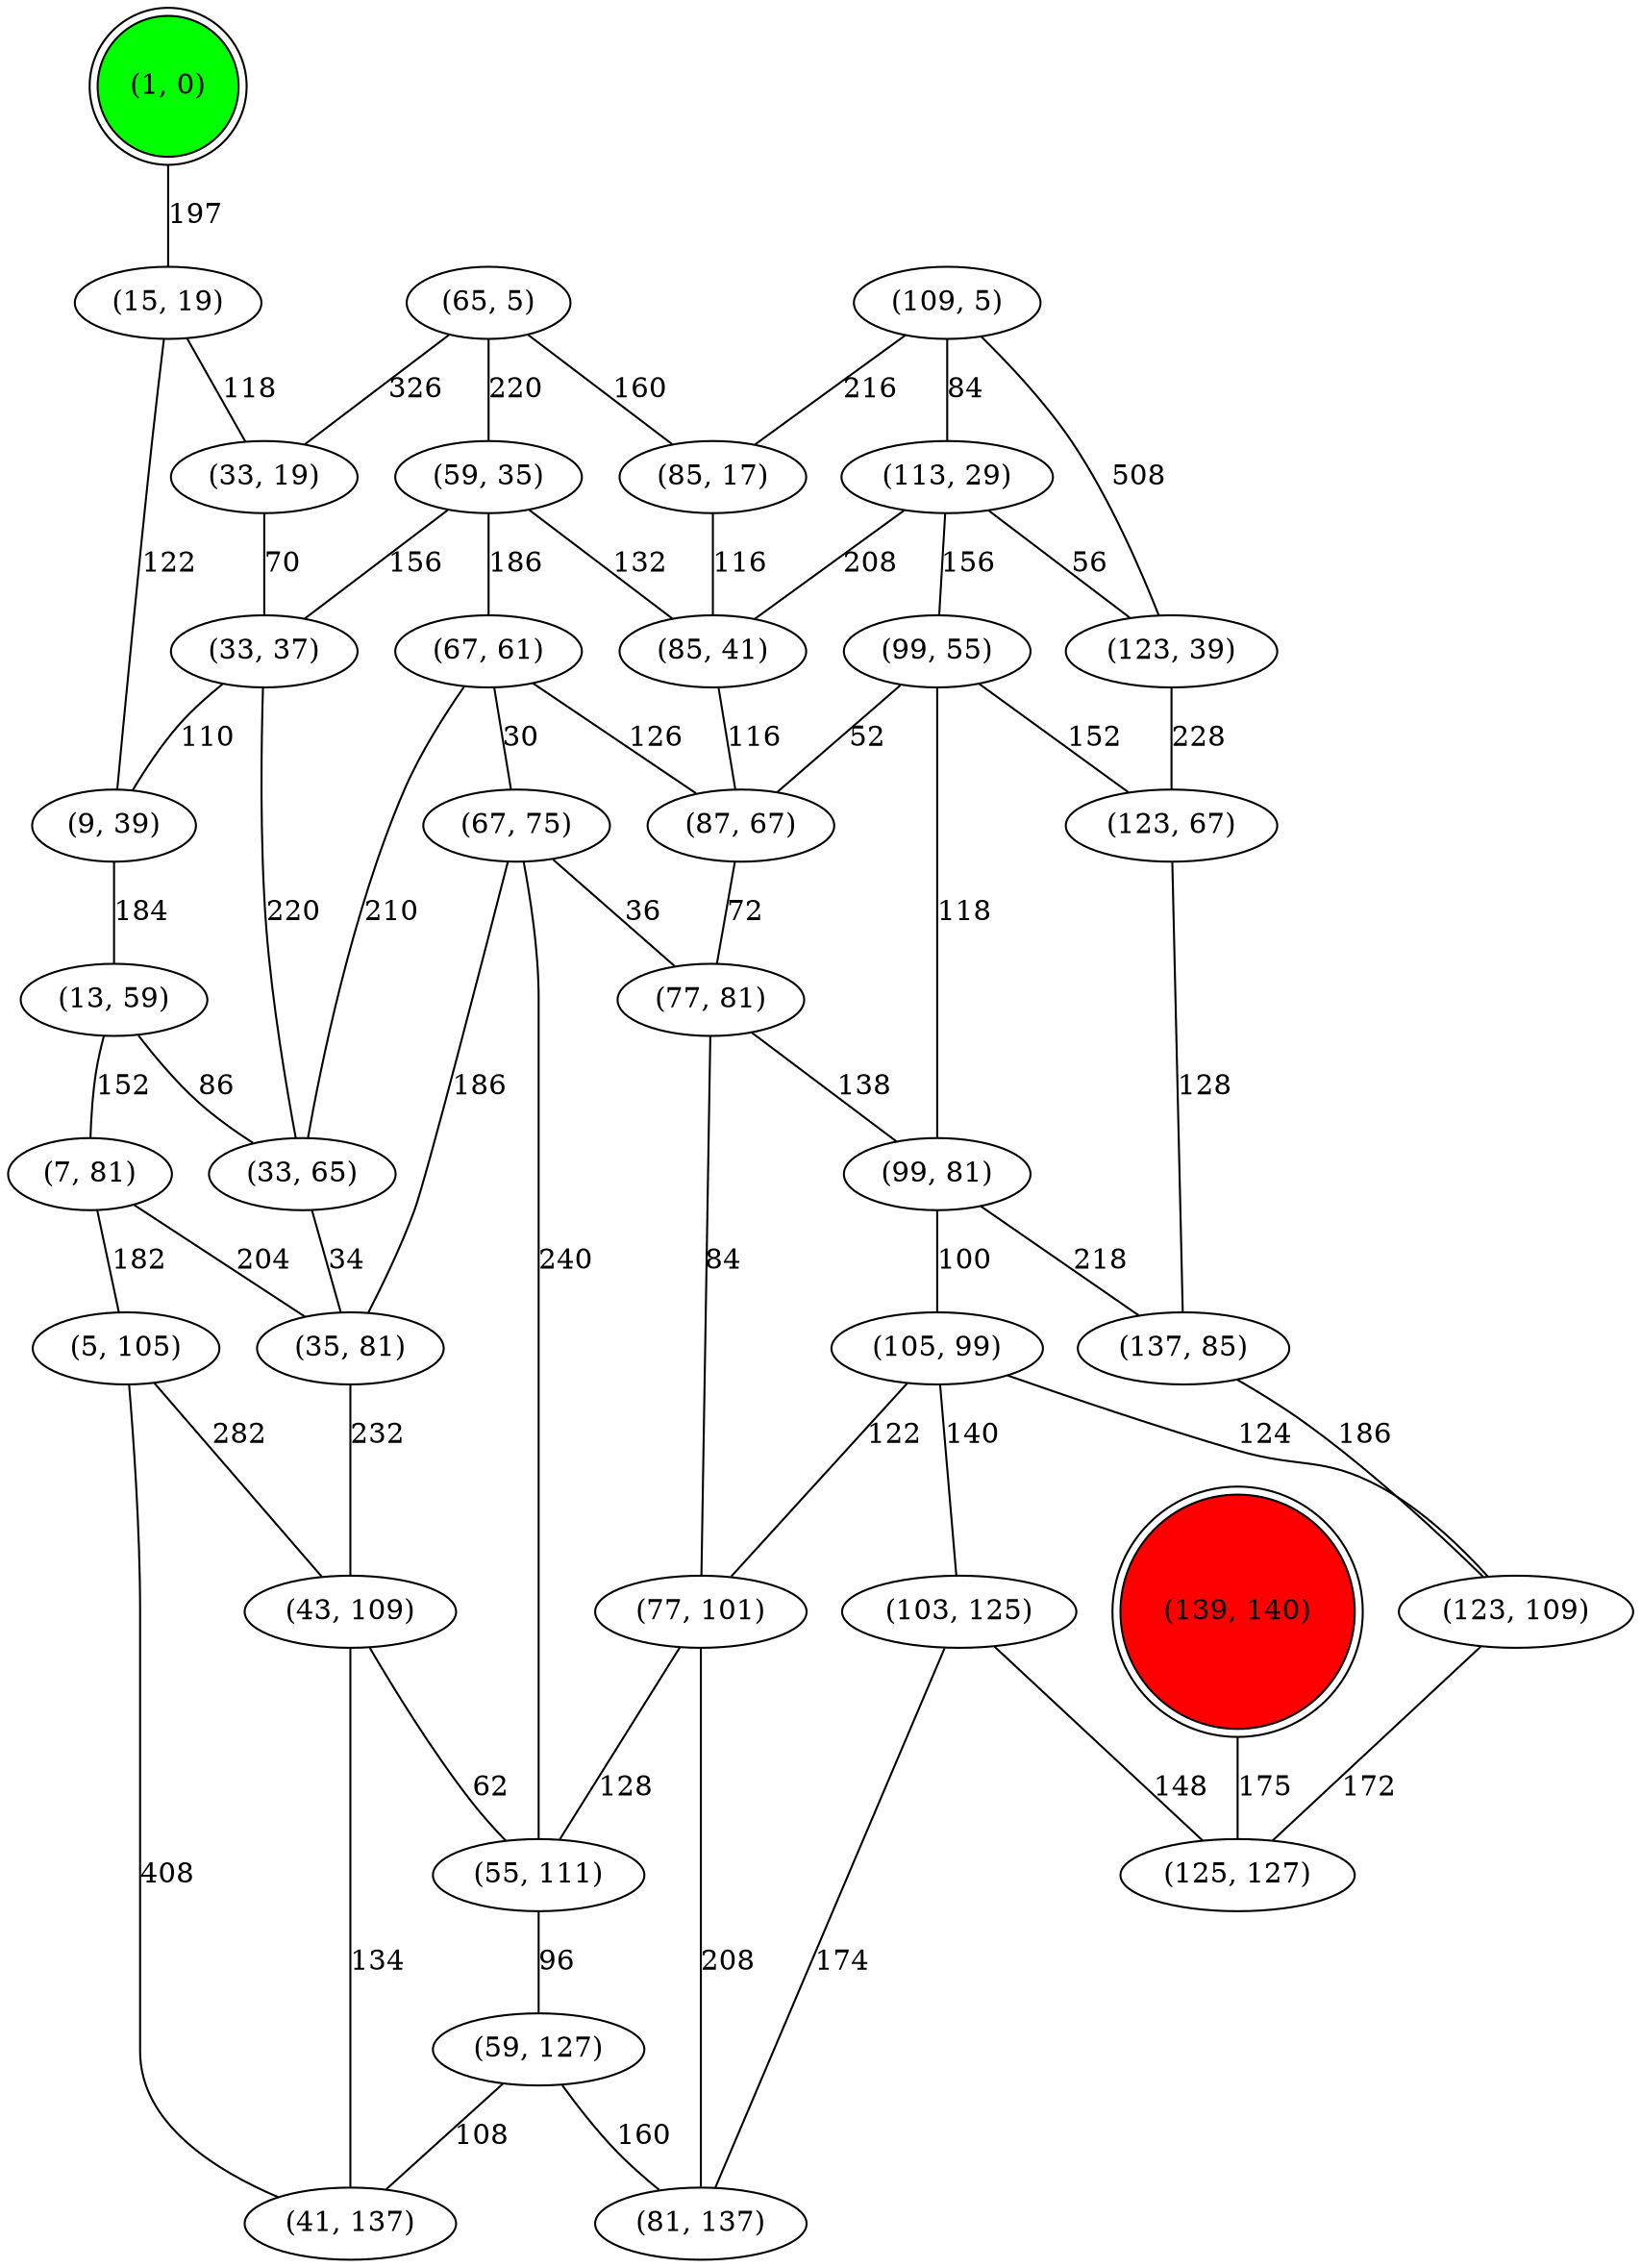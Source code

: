 graph G {
  "(1, 0)" [style=filled,fillcolor=green,shape=doublecircle,label="start"];
  "(139, 140)" [style=filled,fillcolor=red,shape=doublecircle,label="end"];
  "(1, 0)" [label="(1, 0)"];
  "(139, 140)" [label="(139, 140)"];
  "(65, 5)" [label="(65, 5)"];
  "(109, 5)" [label="(109, 5)"];
  "(85, 17)" [label="(85, 17)"];
  "(15, 19)" [label="(15, 19)"];
  "(33, 19)" [label="(33, 19)"];
  "(113, 29)" [label="(113, 29)"];
  "(59, 35)" [label="(59, 35)"];
  "(33, 37)" [label="(33, 37)"];
  "(9, 39)" [label="(9, 39)"];
  "(123, 39)" [label="(123, 39)"];
  "(85, 41)" [label="(85, 41)"];
  "(99, 55)" [label="(99, 55)"];
  "(13, 59)" [label="(13, 59)"];
  "(67, 61)" [label="(67, 61)"];
  "(33, 65)" [label="(33, 65)"];
  "(87, 67)" [label="(87, 67)"];
  "(123, 67)" [label="(123, 67)"];
  "(67, 75)" [label="(67, 75)"];
  "(7, 81)" [label="(7, 81)"];
  "(35, 81)" [label="(35, 81)"];
  "(77, 81)" [label="(77, 81)"];
  "(99, 81)" [label="(99, 81)"];
  "(137, 85)" [label="(137, 85)"];
  "(105, 99)" [label="(105, 99)"];
  "(77, 101)" [label="(77, 101)"];
  "(5, 105)" [label="(5, 105)"];
  "(43, 109)" [label="(43, 109)"];
  "(123, 109)" [label="(123, 109)"];
  "(55, 111)" [label="(55, 111)"];
  "(103, 125)" [label="(103, 125)"];
  "(59, 127)" [label="(59, 127)"];
  "(125, 127)" [label="(125, 127)"];
  "(41, 137)" [label="(41, 137)"];
  "(81, 137)" [label="(81, 137)"];
  "(1, 0)" -- "(15, 19)" [label=197];
  "(139, 140)" -- "(125, 127)" [label=175];
  "(65, 5)" -- "(85, 17)" [label=160];
  "(65, 5)" -- "(59, 35)" [label=220];
  "(65, 5)" -- "(33, 19)" [label=326];
  "(109, 5)" -- "(113, 29)" [label=84];
  "(109, 5)" -- "(85, 17)" [label=216];
  "(109, 5)" -- "(123, 39)" [label=508];
  "(85, 17)" -- "(85, 41)" [label=116];
  "(15, 19)" -- "(33, 19)" [label=118];
  "(15, 19)" -- "(9, 39)" [label=122];
  "(33, 19)" -- "(33, 37)" [label=70];
  "(113, 29)" -- "(123, 39)" [label=56];
  "(113, 29)" -- "(99, 55)" [label=156];
  "(113, 29)" -- "(85, 41)" [label=208];
  "(59, 35)" -- "(85, 41)" [label=132];
  "(59, 35)" -- "(33, 37)" [label=156];
  "(59, 35)" -- "(67, 61)" [label=186];
  "(33, 37)" -- "(9, 39)" [label=110];
  "(33, 37)" -- "(33, 65)" [label=220];
  "(9, 39)" -- "(13, 59)" [label=184];
  "(123, 39)" -- "(123, 67)" [label=228];
  "(85, 41)" -- "(87, 67)" [label=116];
  "(99, 55)" -- "(87, 67)" [label=52];
  "(99, 55)" -- "(99, 81)" [label=118];
  "(99, 55)" -- "(123, 67)" [label=152];
  "(13, 59)" -- "(33, 65)" [label=86];
  "(13, 59)" -- "(7, 81)" [label=152];
  "(67, 61)" -- "(67, 75)" [label=30];
  "(67, 61)" -- "(87, 67)" [label=126];
  "(67, 61)" -- "(33, 65)" [label=210];
  "(33, 65)" -- "(35, 81)" [label=34];
  "(87, 67)" -- "(77, 81)" [label=72];
  "(123, 67)" -- "(137, 85)" [label=128];
  "(67, 75)" -- "(77, 81)" [label=36];
  "(67, 75)" -- "(35, 81)" [label=186];
  "(67, 75)" -- "(55, 111)" [label=240];
  "(7, 81)" -- "(5, 105)" [label=182];
  "(7, 81)" -- "(35, 81)" [label=204];
  "(35, 81)" -- "(43, 109)" [label=232];
  "(77, 81)" -- "(77, 101)" [label=84];
  "(77, 81)" -- "(99, 81)" [label=138];
  "(99, 81)" -- "(105, 99)" [label=100];
  "(99, 81)" -- "(137, 85)" [label=218];
  "(137, 85)" -- "(123, 109)" [label=186];
  "(105, 99)" -- "(77, 101)" [label=122];
  "(105, 99)" -- "(123, 109)" [label=124];
  "(105, 99)" -- "(103, 125)" [label=140];
  "(77, 101)" -- "(55, 111)" [label=128];
  "(77, 101)" -- "(81, 137)" [label=208];
  "(5, 105)" -- "(43, 109)" [label=282];
  "(5, 105)" -- "(41, 137)" [label=408];
  "(43, 109)" -- "(55, 111)" [label=62];
  "(43, 109)" -- "(41, 137)" [label=134];
  "(123, 109)" -- "(125, 127)" [label=172];
  "(55, 111)" -- "(59, 127)" [label=96];
  "(103, 125)" -- "(125, 127)" [label=148];
  "(103, 125)" -- "(81, 137)" [label=174];
  "(59, 127)" -- "(41, 137)" [label=108];
  "(59, 127)" -- "(81, 137)" [label=160];
}
